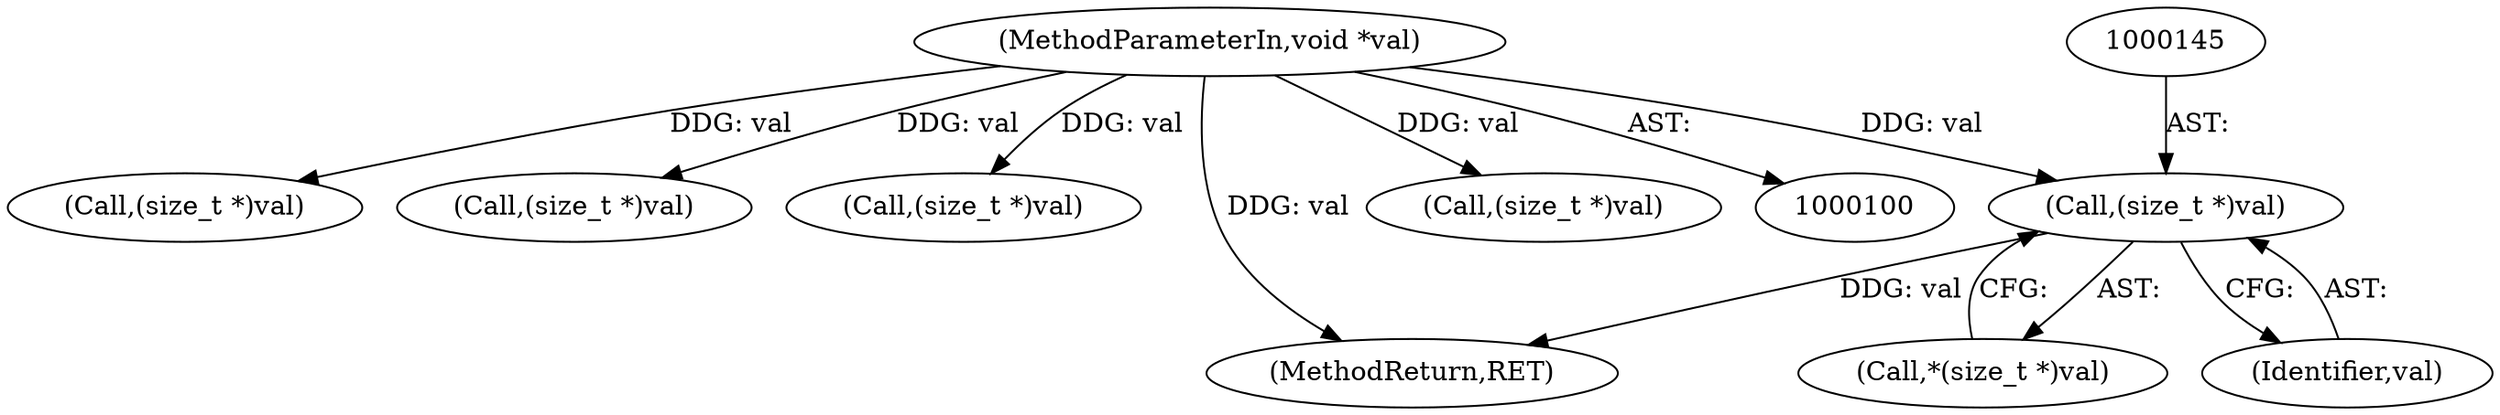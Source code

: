 digraph "0_file_ce90e05774dd77d86cfc8dfa6da57b32816841c4_0@pointer" {
"1000144" [label="(Call,(size_t *)val)"];
"1000103" [label="(MethodParameterIn,void *val)"];
"1000144" [label="(Call,(size_t *)val)"];
"1000133" [label="(Call,(size_t *)val)"];
"1000143" [label="(Call,*(size_t *)val)"];
"1000155" [label="(Call,(size_t *)val)"];
"1000122" [label="(Call,(size_t *)val)"];
"1000170" [label="(MethodReturn,RET)"];
"1000103" [label="(MethodParameterIn,void *val)"];
"1000146" [label="(Identifier,val)"];
"1000111" [label="(Call,(size_t *)val)"];
"1000144" -> "1000143"  [label="AST: "];
"1000144" -> "1000146"  [label="CFG: "];
"1000145" -> "1000144"  [label="AST: "];
"1000146" -> "1000144"  [label="AST: "];
"1000143" -> "1000144"  [label="CFG: "];
"1000144" -> "1000170"  [label="DDG: val"];
"1000103" -> "1000144"  [label="DDG: val"];
"1000103" -> "1000100"  [label="AST: "];
"1000103" -> "1000170"  [label="DDG: val"];
"1000103" -> "1000111"  [label="DDG: val"];
"1000103" -> "1000122"  [label="DDG: val"];
"1000103" -> "1000133"  [label="DDG: val"];
"1000103" -> "1000155"  [label="DDG: val"];
}
